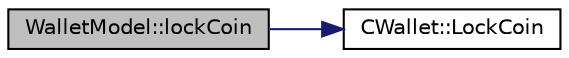 digraph "WalletModel::lockCoin"
{
  edge [fontname="Helvetica",fontsize="10",labelfontname="Helvetica",labelfontsize="10"];
  node [fontname="Helvetica",fontsize="10",shape=record];
  rankdir="LR";
  Node630 [label="WalletModel::lockCoin",height=0.2,width=0.4,color="black", fillcolor="grey75", style="filled", fontcolor="black"];
  Node630 -> Node631 [color="midnightblue",fontsize="10",style="solid",fontname="Helvetica"];
  Node631 [label="CWallet::LockCoin",height=0.2,width=0.4,color="black", fillcolor="white", style="filled",URL="$class_c_wallet.html#a2be3aa26d84c79bdcabb41c6b3fe0e0f"];
}
